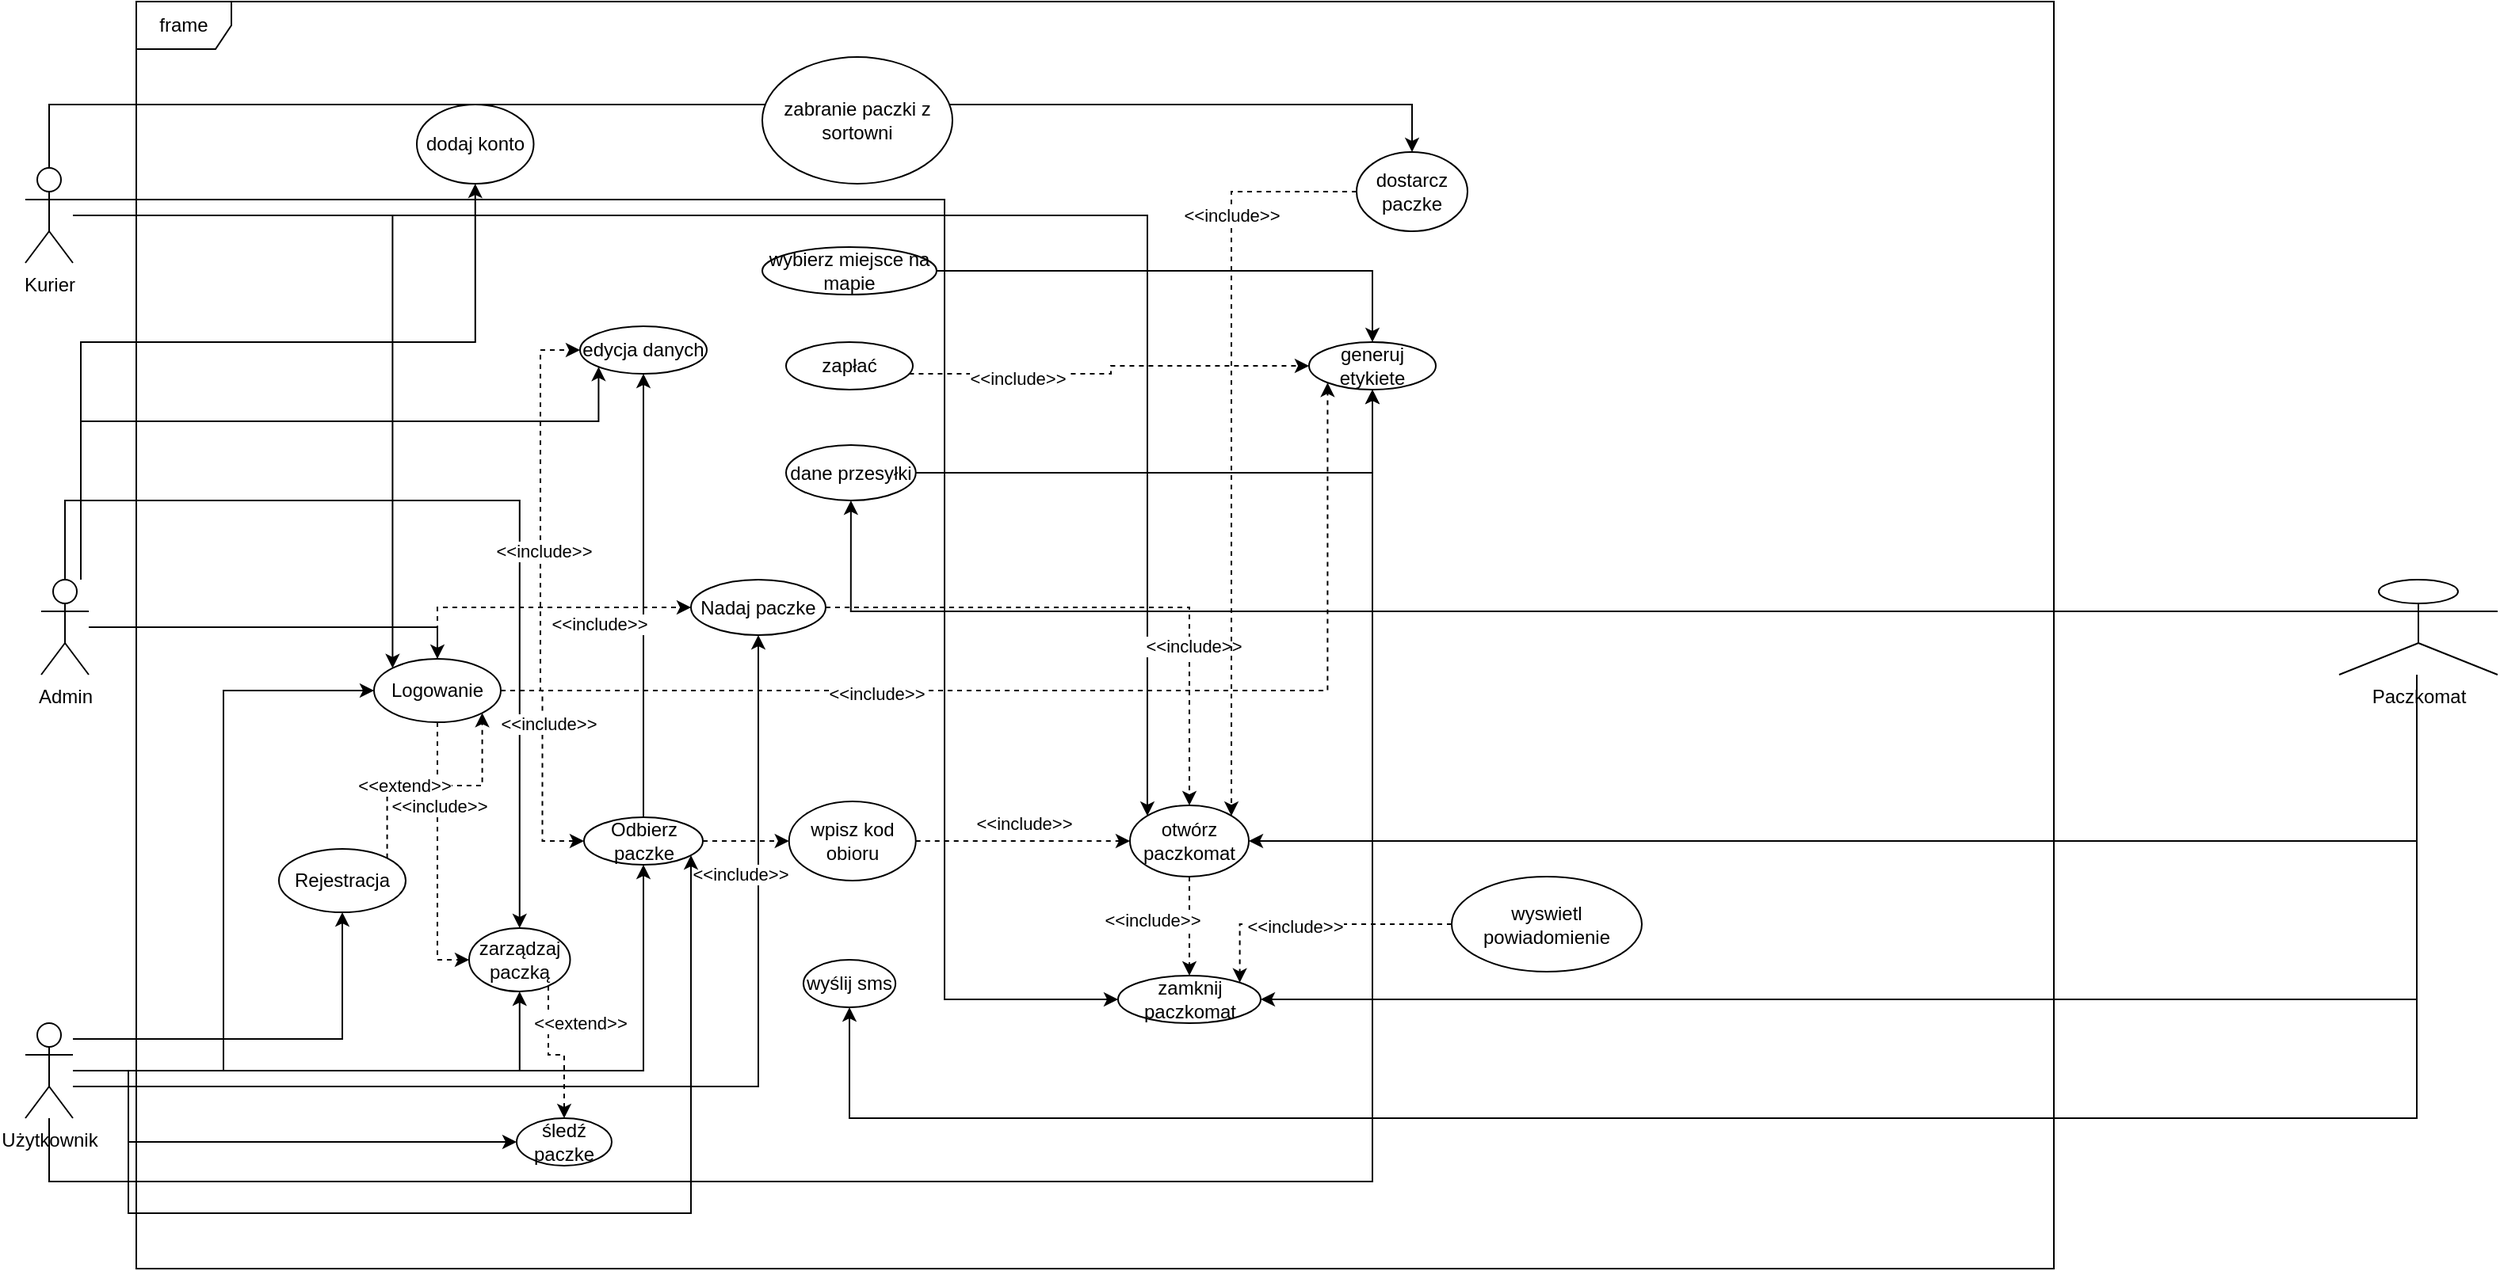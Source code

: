 <mxfile version="28.2.7">
  <diagram name="Strona-1" id="KKd2Xut5Ee4V9r5htVRU">
    <mxGraphModel grid="1" page="1" gridSize="10" guides="1" tooltips="1" connect="1" arrows="1" fold="1" pageScale="1" pageWidth="827" pageHeight="1169" math="0" shadow="0">
      <root>
        <mxCell id="0" />
        <mxCell id="1" parent="0" />
        <mxCell id="a5dJ91-_Ea5F4a9I8LIr-16" style="edgeStyle=orthogonalEdgeStyle;rounded=0;orthogonalLoop=1;jettySize=auto;html=1;entryX=0;entryY=0;entryDx=0;entryDy=0;" edge="1" parent="1" source="uLPrjtta-uE3l_ocZ1Le-1" target="a5dJ91-_Ea5F4a9I8LIr-12">
          <mxGeometry relative="1" as="geometry" />
        </mxCell>
        <mxCell id="K8V5T158YyksQDrvnsN--36" style="edgeStyle=orthogonalEdgeStyle;rounded=0;orthogonalLoop=1;jettySize=auto;html=1;entryX=0;entryY=0;entryDx=0;entryDy=0;" edge="1" parent="1" source="uLPrjtta-uE3l_ocZ1Le-1" target="a5dJ91-_Ea5F4a9I8LIr-38">
          <mxGeometry relative="1" as="geometry" />
        </mxCell>
        <mxCell id="K8V5T158YyksQDrvnsN--37" style="edgeStyle=orthogonalEdgeStyle;rounded=0;orthogonalLoop=1;jettySize=auto;html=1;entryX=0;entryY=0.5;entryDx=0;entryDy=0;" edge="1" parent="1" source="uLPrjtta-uE3l_ocZ1Le-1" target="a5dJ91-_Ea5F4a9I8LIr-43">
          <mxGeometry relative="1" as="geometry">
            <Array as="points">
              <mxPoint x="710" y="310" />
              <mxPoint x="710" y="815" />
            </Array>
          </mxGeometry>
        </mxCell>
        <mxCell id="K8V5T158YyksQDrvnsN--40" style="edgeStyle=orthogonalEdgeStyle;rounded=0;orthogonalLoop=1;jettySize=auto;html=1;entryX=0.5;entryY=0;entryDx=0;entryDy=0;" edge="1" parent="1" source="uLPrjtta-uE3l_ocZ1Le-1" target="K8V5T158YyksQDrvnsN--38">
          <mxGeometry relative="1" as="geometry">
            <Array as="points">
              <mxPoint x="145" y="250" />
              <mxPoint x="1005" y="250" />
            </Array>
          </mxGeometry>
        </mxCell>
        <mxCell id="uLPrjtta-uE3l_ocZ1Le-1" value="Kurier&lt;div&gt;&lt;br&gt;&lt;/div&gt;" style="shape=umlActor;verticalLabelPosition=bottom;verticalAlign=top;html=1;outlineConnect=0;" vertex="1" parent="1">
          <mxGeometry x="130" y="290" width="30" height="60" as="geometry" />
        </mxCell>
        <mxCell id="a5dJ91-_Ea5F4a9I8LIr-15" style="edgeStyle=orthogonalEdgeStyle;rounded=0;orthogonalLoop=1;jettySize=auto;html=1;entryX=0.5;entryY=0;entryDx=0;entryDy=0;" edge="1" parent="1" source="a5dJ91-_Ea5F4a9I8LIr-1" target="a5dJ91-_Ea5F4a9I8LIr-12">
          <mxGeometry relative="1" as="geometry" />
        </mxCell>
        <mxCell id="K8V5T158YyksQDrvnsN--18" style="edgeStyle=orthogonalEdgeStyle;rounded=0;orthogonalLoop=1;jettySize=auto;html=1;entryX=0;entryY=1;entryDx=0;entryDy=0;" edge="1" parent="1" source="a5dJ91-_Ea5F4a9I8LIr-1" target="a5dJ91-_Ea5F4a9I8LIr-33">
          <mxGeometry relative="1" as="geometry">
            <Array as="points">
              <mxPoint x="165" y="450" />
              <mxPoint x="492" y="450" />
            </Array>
          </mxGeometry>
        </mxCell>
        <mxCell id="K8V5T158YyksQDrvnsN--33" style="edgeStyle=orthogonalEdgeStyle;rounded=0;orthogonalLoop=1;jettySize=auto;html=1;entryX=0.5;entryY=1;entryDx=0;entryDy=0;" edge="1" parent="1" source="a5dJ91-_Ea5F4a9I8LIr-1" target="K8V5T158YyksQDrvnsN--31">
          <mxGeometry relative="1" as="geometry">
            <Array as="points">
              <mxPoint x="165" y="400" />
              <mxPoint x="414" y="400" />
            </Array>
          </mxGeometry>
        </mxCell>
        <mxCell id="K8V5T158YyksQDrvnsN--43" style="edgeStyle=orthogonalEdgeStyle;rounded=0;orthogonalLoop=1;jettySize=auto;html=1;entryX=0.5;entryY=0;entryDx=0;entryDy=0;" edge="1" parent="1" source="a5dJ91-_Ea5F4a9I8LIr-1" target="a5dJ91-_Ea5F4a9I8LIr-40">
          <mxGeometry relative="1" as="geometry">
            <Array as="points">
              <mxPoint x="442" y="500" />
            </Array>
          </mxGeometry>
        </mxCell>
        <mxCell id="a5dJ91-_Ea5F4a9I8LIr-1" value="Admin&lt;div&gt;&lt;br&gt;&lt;/div&gt;" style="shape=umlActor;verticalLabelPosition=bottom;verticalAlign=top;html=1;outlineConnect=0;" vertex="1" parent="1">
          <mxGeometry x="140" y="550" width="30" height="60" as="geometry" />
        </mxCell>
        <mxCell id="a5dJ91-_Ea5F4a9I8LIr-13" style="edgeStyle=orthogonalEdgeStyle;rounded=0;orthogonalLoop=1;jettySize=auto;html=1;entryX=0;entryY=0.5;entryDx=0;entryDy=0;" edge="1" parent="1" source="a5dJ91-_Ea5F4a9I8LIr-4" target="a5dJ91-_Ea5F4a9I8LIr-12">
          <mxGeometry relative="1" as="geometry" />
        </mxCell>
        <mxCell id="K8V5T158YyksQDrvnsN--17" style="edgeStyle=orthogonalEdgeStyle;rounded=0;orthogonalLoop=1;jettySize=auto;html=1;" edge="1" parent="1" source="a5dJ91-_Ea5F4a9I8LIr-4" target="a5dJ91-_Ea5F4a9I8LIr-56">
          <mxGeometry relative="1" as="geometry">
            <Array as="points">
              <mxPoint x="195" y="930" />
              <mxPoint x="920" y="930" />
            </Array>
          </mxGeometry>
        </mxCell>
        <mxCell id="K8V5T158YyksQDrvnsN--19" style="edgeStyle=orthogonalEdgeStyle;rounded=0;orthogonalLoop=1;jettySize=auto;html=1;" edge="1" parent="1" source="a5dJ91-_Ea5F4a9I8LIr-29" target="a5dJ91-_Ea5F4a9I8LIr-33">
          <mxGeometry relative="1" as="geometry" />
        </mxCell>
        <mxCell id="K8V5T158YyksQDrvnsN--20" style="edgeStyle=orthogonalEdgeStyle;rounded=0;orthogonalLoop=1;jettySize=auto;html=1;entryX=0.5;entryY=1;entryDx=0;entryDy=0;" edge="1" parent="1" source="a5dJ91-_Ea5F4a9I8LIr-4" target="a5dJ91-_Ea5F4a9I8LIr-27">
          <mxGeometry relative="1" as="geometry">
            <Array as="points">
              <mxPoint x="593" y="870" />
            </Array>
          </mxGeometry>
        </mxCell>
        <mxCell id="K8V5T158YyksQDrvnsN--26" style="edgeStyle=orthogonalEdgeStyle;rounded=0;orthogonalLoop=1;jettySize=auto;html=1;" edge="1" parent="1" source="a5dJ91-_Ea5F4a9I8LIr-4" target="a5dJ91-_Ea5F4a9I8LIr-29">
          <mxGeometry relative="1" as="geometry" />
        </mxCell>
        <mxCell id="K8V5T158YyksQDrvnsN--27" style="edgeStyle=orthogonalEdgeStyle;rounded=0;orthogonalLoop=1;jettySize=auto;html=1;" edge="1" parent="1" source="a5dJ91-_Ea5F4a9I8LIr-4" target="a5dJ91-_Ea5F4a9I8LIr-40">
          <mxGeometry relative="1" as="geometry" />
        </mxCell>
        <mxCell id="K8V5T158YyksQDrvnsN--28" style="edgeStyle=orthogonalEdgeStyle;rounded=0;orthogonalLoop=1;jettySize=auto;html=1;" edge="1" parent="1" source="a5dJ91-_Ea5F4a9I8LIr-4" target="a5dJ91-_Ea5F4a9I8LIr-48">
          <mxGeometry relative="1" as="geometry">
            <Array as="points">
              <mxPoint x="195" y="905" />
            </Array>
          </mxGeometry>
        </mxCell>
        <mxCell id="a5dJ91-_Ea5F4a9I8LIr-4" value="Użytkownik&lt;div&gt;&lt;br&gt;&lt;/div&gt;" style="shape=umlActor;verticalLabelPosition=bottom;verticalAlign=top;html=1;outlineConnect=0;" vertex="1" parent="1">
          <mxGeometry x="130" y="830" width="30" height="60" as="geometry" />
        </mxCell>
        <mxCell id="K8V5T158YyksQDrvnsN--34" style="edgeStyle=orthogonalEdgeStyle;rounded=0;orthogonalLoop=1;jettySize=auto;html=1;entryX=1;entryY=0.5;entryDx=0;entryDy=0;" edge="1" parent="1" source="a5dJ91-_Ea5F4a9I8LIr-7" target="a5dJ91-_Ea5F4a9I8LIr-43">
          <mxGeometry relative="1" as="geometry">
            <Array as="points">
              <mxPoint x="1639" y="815" />
            </Array>
          </mxGeometry>
        </mxCell>
        <mxCell id="K8V5T158YyksQDrvnsN--35" style="edgeStyle=orthogonalEdgeStyle;rounded=0;orthogonalLoop=1;jettySize=auto;html=1;entryX=1;entryY=0.5;entryDx=0;entryDy=0;" edge="1" parent="1" source="a5dJ91-_Ea5F4a9I8LIr-7" target="a5dJ91-_Ea5F4a9I8LIr-38">
          <mxGeometry relative="1" as="geometry">
            <Array as="points">
              <mxPoint x="1639" y="715" />
            </Array>
          </mxGeometry>
        </mxCell>
        <mxCell id="K8V5T158YyksQDrvnsN--47" style="edgeStyle=orthogonalEdgeStyle;rounded=0;orthogonalLoop=1;jettySize=auto;html=1;entryX=0.5;entryY=1;entryDx=0;entryDy=0;" edge="1" parent="1" source="a5dJ91-_Ea5F4a9I8LIr-7" target="K8V5T158YyksQDrvnsN--45">
          <mxGeometry relative="1" as="geometry">
            <Array as="points">
              <mxPoint x="1639" y="890" />
              <mxPoint x="650" y="890" />
            </Array>
          </mxGeometry>
        </mxCell>
        <mxCell id="_79zXWCnHc2wtlA1qygs-7" style="edgeStyle=orthogonalEdgeStyle;rounded=0;orthogonalLoop=1;jettySize=auto;html=1;exitX=0;exitY=0.333;exitDx=0;exitDy=0;exitPerimeter=0;entryX=0.5;entryY=1;entryDx=0;entryDy=0;" edge="1" parent="1" source="a5dJ91-_Ea5F4a9I8LIr-7" target="a5dJ91-_Ea5F4a9I8LIr-60">
          <mxGeometry relative="1" as="geometry" />
        </mxCell>
        <mxCell id="a5dJ91-_Ea5F4a9I8LIr-7" value="Paczkomat&lt;div&gt;&lt;br&gt;&lt;/div&gt;" style="shape=umlActor;verticalLabelPosition=bottom;verticalAlign=top;html=1;outlineConnect=0;" vertex="1" parent="1">
          <mxGeometry x="1590" y="550" width="100" height="60" as="geometry" />
        </mxCell>
        <mxCell id="a5dJ91-_Ea5F4a9I8LIr-28" style="edgeStyle=orthogonalEdgeStyle;rounded=0;orthogonalLoop=1;jettySize=auto;html=1;entryX=0;entryY=0.5;entryDx=0;entryDy=0;dashed=1;" edge="1" parent="1" source="a5dJ91-_Ea5F4a9I8LIr-12" target="a5dJ91-_Ea5F4a9I8LIr-27">
          <mxGeometry relative="1" as="geometry">
            <Array as="points">
              <mxPoint x="390" y="568" />
            </Array>
          </mxGeometry>
        </mxCell>
        <mxCell id="_79zXWCnHc2wtlA1qygs-24" value="&amp;lt;&amp;lt;include&amp;gt;&amp;gt;" style="edgeLabel;html=1;align=center;verticalAlign=middle;resizable=0;points=[];" connectable="0" vertex="1" parent="a5dJ91-_Ea5F4a9I8LIr-28">
          <mxGeometry x="0.399" y="-2" relative="1" as="geometry">
            <mxPoint y="8" as="offset" />
          </mxGeometry>
        </mxCell>
        <mxCell id="a5dJ91-_Ea5F4a9I8LIr-31" style="edgeStyle=orthogonalEdgeStyle;rounded=0;orthogonalLoop=1;jettySize=auto;html=1;entryX=0;entryY=0.5;entryDx=0;entryDy=0;dashed=1;" edge="1" parent="1" source="a5dJ91-_Ea5F4a9I8LIr-12" target="a5dJ91-_Ea5F4a9I8LIr-29">
          <mxGeometry relative="1" as="geometry" />
        </mxCell>
        <mxCell id="_79zXWCnHc2wtlA1qygs-41" value="&amp;lt;&amp;lt;include&amp;gt;&amp;gt;" style="edgeLabel;html=1;align=center;verticalAlign=middle;resizable=0;points=[];" connectable="0" vertex="1" parent="a5dJ91-_Ea5F4a9I8LIr-31">
          <mxGeometry x="-0.372" y="3" relative="1" as="geometry">
            <mxPoint as="offset" />
          </mxGeometry>
        </mxCell>
        <mxCell id="a5dJ91-_Ea5F4a9I8LIr-34" style="edgeStyle=orthogonalEdgeStyle;rounded=0;orthogonalLoop=1;jettySize=auto;html=1;entryX=0;entryY=0.5;entryDx=0;entryDy=0;dashed=1;" edge="1" parent="1" source="a5dJ91-_Ea5F4a9I8LIr-12" target="a5dJ91-_Ea5F4a9I8LIr-33">
          <mxGeometry relative="1" as="geometry" />
        </mxCell>
        <mxCell id="_79zXWCnHc2wtlA1qygs-42" value="&amp;lt;&amp;lt;include&amp;gt;&amp;gt;" style="edgeLabel;html=1;align=center;verticalAlign=middle;resizable=0;points=[];" connectable="0" vertex="1" parent="a5dJ91-_Ea5F4a9I8LIr-34">
          <mxGeometry x="-0.143" y="-2" relative="1" as="geometry">
            <mxPoint as="offset" />
          </mxGeometry>
        </mxCell>
        <mxCell id="a5dJ91-_Ea5F4a9I8LIr-41" style="edgeStyle=orthogonalEdgeStyle;rounded=0;orthogonalLoop=1;jettySize=auto;html=1;entryX=0;entryY=0.5;entryDx=0;entryDy=0;dashed=1;" edge="1" parent="1" source="a5dJ91-_Ea5F4a9I8LIr-12" target="a5dJ91-_Ea5F4a9I8LIr-40">
          <mxGeometry relative="1" as="geometry" />
        </mxCell>
        <mxCell id="_79zXWCnHc2wtlA1qygs-25" value="&amp;lt;&amp;lt;include&amp;gt;&amp;gt;" style="edgeLabel;html=1;align=center;verticalAlign=middle;resizable=0;points=[];" connectable="0" vertex="1" parent="a5dJ91-_Ea5F4a9I8LIr-41">
          <mxGeometry x="-0.377" y="1" relative="1" as="geometry">
            <mxPoint as="offset" />
          </mxGeometry>
        </mxCell>
        <mxCell id="K8V5T158YyksQDrvnsN--21" style="edgeStyle=orthogonalEdgeStyle;rounded=0;orthogonalLoop=1;jettySize=auto;html=1;entryX=0;entryY=1;entryDx=0;entryDy=0;dashed=1;" edge="1" parent="1" source="a5dJ91-_Ea5F4a9I8LIr-12" target="a5dJ91-_Ea5F4a9I8LIr-56">
          <mxGeometry relative="1" as="geometry" />
        </mxCell>
        <mxCell id="_79zXWCnHc2wtlA1qygs-23" value="&amp;lt;&amp;lt;include&amp;gt;&amp;gt;" style="edgeLabel;html=1;align=center;verticalAlign=middle;resizable=0;points=[];" connectable="0" vertex="1" parent="K8V5T158YyksQDrvnsN--21">
          <mxGeometry x="-0.335" y="-2" relative="1" as="geometry">
            <mxPoint x="-1" as="offset" />
          </mxGeometry>
        </mxCell>
        <mxCell id="a5dJ91-_Ea5F4a9I8LIr-12" value="Logowanie" style="ellipse;whiteSpace=wrap;html=1;" vertex="1" parent="1">
          <mxGeometry x="350" y="600" width="80" height="40" as="geometry" />
        </mxCell>
        <mxCell id="_79zXWCnHc2wtlA1qygs-45" style="edgeStyle=orthogonalEdgeStyle;rounded=0;orthogonalLoop=1;jettySize=auto;html=1;exitX=1;exitY=0;exitDx=0;exitDy=0;entryX=1;entryY=1;entryDx=0;entryDy=0;dashed=1;" edge="1" parent="1" source="a5dJ91-_Ea5F4a9I8LIr-17" target="a5dJ91-_Ea5F4a9I8LIr-12">
          <mxGeometry relative="1" as="geometry" />
        </mxCell>
        <mxCell id="_79zXWCnHc2wtlA1qygs-46" value="&amp;lt;&amp;lt;extend&amp;gt;&amp;gt;" style="edgeLabel;html=1;align=center;verticalAlign=middle;resizable=0;points=[];" connectable="0" vertex="1" parent="_79zXWCnHc2wtlA1qygs-45">
          <mxGeometry x="-0.263" relative="1" as="geometry">
            <mxPoint as="offset" />
          </mxGeometry>
        </mxCell>
        <mxCell id="a5dJ91-_Ea5F4a9I8LIr-17" value="Rejestracja" style="ellipse;whiteSpace=wrap;html=1;" vertex="1" parent="1">
          <mxGeometry x="290" y="720" width="80" height="40" as="geometry" />
        </mxCell>
        <mxCell id="a5dJ91-_Ea5F4a9I8LIr-51" style="edgeStyle=orthogonalEdgeStyle;rounded=0;orthogonalLoop=1;jettySize=auto;html=1;entryX=0.5;entryY=0;entryDx=0;entryDy=0;dashed=1;" edge="1" parent="1" source="a5dJ91-_Ea5F4a9I8LIr-27" target="a5dJ91-_Ea5F4a9I8LIr-38">
          <mxGeometry relative="1" as="geometry" />
        </mxCell>
        <mxCell id="_79zXWCnHc2wtlA1qygs-40" value="&amp;lt;&amp;lt;include&amp;gt;&amp;gt;" style="edgeLabel;html=1;align=center;verticalAlign=middle;resizable=0;points=[];" connectable="0" vertex="1" parent="a5dJ91-_Ea5F4a9I8LIr-51">
          <mxGeometry x="0.431" y="2" relative="1" as="geometry">
            <mxPoint as="offset" />
          </mxGeometry>
        </mxCell>
        <mxCell id="a5dJ91-_Ea5F4a9I8LIr-27" value="Nadaj paczke" style="ellipse;whiteSpace=wrap;html=1;" vertex="1" parent="1">
          <mxGeometry x="550" y="550" width="85" height="35" as="geometry" />
        </mxCell>
        <mxCell id="K8V5T158YyksQDrvnsN--11" style="edgeStyle=orthogonalEdgeStyle;rounded=0;orthogonalLoop=1;jettySize=auto;html=1;dashed=1;" edge="1" parent="1" source="a5dJ91-_Ea5F4a9I8LIr-29" target="K8V5T158YyksQDrvnsN--8">
          <mxGeometry relative="1" as="geometry" />
        </mxCell>
        <mxCell id="_79zXWCnHc2wtlA1qygs-28" value="&amp;lt;&amp;lt;include&amp;gt;&amp;gt;" style="edgeLabel;html=1;align=center;verticalAlign=middle;resizable=0;points=[];" connectable="0" vertex="1" parent="K8V5T158YyksQDrvnsN--11">
          <mxGeometry x="-0.138" relative="1" as="geometry">
            <mxPoint y="21" as="offset" />
          </mxGeometry>
        </mxCell>
        <mxCell id="a5dJ91-_Ea5F4a9I8LIr-33" value="edycja danych" style="ellipse;whiteSpace=wrap;html=1;" vertex="1" parent="1">
          <mxGeometry x="480" y="390" width="80" height="30" as="geometry" />
        </mxCell>
        <mxCell id="a5dJ91-_Ea5F4a9I8LIr-57" value="" style="edgeStyle=orthogonalEdgeStyle;rounded=0;orthogonalLoop=1;jettySize=auto;html=1;dashed=1;" edge="1" parent="1" source="a5dJ91-_Ea5F4a9I8LIr-35" target="a5dJ91-_Ea5F4a9I8LIr-56">
          <mxGeometry relative="1" as="geometry">
            <Array as="points">
              <mxPoint x="815" y="420" />
              <mxPoint x="815" y="415" />
            </Array>
          </mxGeometry>
        </mxCell>
        <mxCell id="_79zXWCnHc2wtlA1qygs-22" value="&amp;lt;&amp;lt;include&amp;gt;&amp;gt;" style="edgeLabel;html=1;align=center;verticalAlign=middle;resizable=0;points=[];" connectable="0" vertex="1" parent="a5dJ91-_Ea5F4a9I8LIr-57">
          <mxGeometry x="-0.468" y="-3" relative="1" as="geometry">
            <mxPoint as="offset" />
          </mxGeometry>
        </mxCell>
        <mxCell id="a5dJ91-_Ea5F4a9I8LIr-35" value="zapłać" style="ellipse;whiteSpace=wrap;html=1;" vertex="1" parent="1">
          <mxGeometry x="610" y="400" width="80" height="30" as="geometry" />
        </mxCell>
        <mxCell id="a5dJ91-_Ea5F4a9I8LIr-44" style="edgeStyle=orthogonalEdgeStyle;rounded=0;orthogonalLoop=1;jettySize=auto;html=1;dashed=1;" edge="1" parent="1" source="a5dJ91-_Ea5F4a9I8LIr-38" target="a5dJ91-_Ea5F4a9I8LIr-43">
          <mxGeometry relative="1" as="geometry" />
        </mxCell>
        <mxCell id="_79zXWCnHc2wtlA1qygs-30" value="&amp;lt;&amp;lt;include&amp;gt;&amp;gt;" style="edgeLabel;html=1;align=center;verticalAlign=middle;resizable=0;points=[];" connectable="0" vertex="1" parent="a5dJ91-_Ea5F4a9I8LIr-44">
          <mxGeometry x="-0.138" y="-1" relative="1" as="geometry">
            <mxPoint x="-23" as="offset" />
          </mxGeometry>
        </mxCell>
        <mxCell id="a5dJ91-_Ea5F4a9I8LIr-38" value="otwórz paczkomat" style="ellipse;whiteSpace=wrap;html=1;" vertex="1" parent="1">
          <mxGeometry x="827" y="692.5" width="75" height="45" as="geometry" />
        </mxCell>
        <mxCell id="a5dJ91-_Ea5F4a9I8LIr-49" style="edgeStyle=orthogonalEdgeStyle;rounded=0;orthogonalLoop=1;jettySize=auto;html=1;dashed=1;" edge="1" parent="1" source="a5dJ91-_Ea5F4a9I8LIr-40" target="a5dJ91-_Ea5F4a9I8LIr-48">
          <mxGeometry relative="1" as="geometry">
            <Array as="points">
              <mxPoint x="460" y="850" />
              <mxPoint x="470" y="850" />
            </Array>
          </mxGeometry>
        </mxCell>
        <mxCell id="_79zXWCnHc2wtlA1qygs-39" value="&amp;lt;&amp;lt;extend&amp;gt;&amp;gt;" style="edgeLabel;html=1;align=center;verticalAlign=middle;resizable=0;points=[];" connectable="0" vertex="1" parent="a5dJ91-_Ea5F4a9I8LIr-49">
          <mxGeometry x="-0.327" relative="1" as="geometry">
            <mxPoint x="20" y="-8" as="offset" />
          </mxGeometry>
        </mxCell>
        <mxCell id="a5dJ91-_Ea5F4a9I8LIr-40" value="zarządzaj paczką" style="ellipse;whiteSpace=wrap;html=1;" vertex="1" parent="1">
          <mxGeometry x="410" y="770" width="63.75" height="40" as="geometry" />
        </mxCell>
        <mxCell id="a5dJ91-_Ea5F4a9I8LIr-43" value="zamknij paczkomat" style="ellipse;whiteSpace=wrap;html=1;" vertex="1" parent="1">
          <mxGeometry x="819.5" y="800" width="90" height="30" as="geometry" />
        </mxCell>
        <mxCell id="a5dJ91-_Ea5F4a9I8LIr-48" value="śledź paczke" style="ellipse;whiteSpace=wrap;html=1;" vertex="1" parent="1">
          <mxGeometry x="440" y="890" width="60" height="30" as="geometry" />
        </mxCell>
        <mxCell id="a5dJ91-_Ea5F4a9I8LIr-56" value="generuj etykiete" style="ellipse;whiteSpace=wrap;html=1;" vertex="1" parent="1">
          <mxGeometry x="940" y="400" width="80" height="30" as="geometry" />
        </mxCell>
        <mxCell id="K8V5T158YyksQDrvnsN--22" style="edgeStyle=orthogonalEdgeStyle;rounded=0;orthogonalLoop=1;jettySize=auto;html=1;" edge="1" parent="1" source="a5dJ91-_Ea5F4a9I8LIr-59" target="a5dJ91-_Ea5F4a9I8LIr-56">
          <mxGeometry relative="1" as="geometry" />
        </mxCell>
        <mxCell id="a5dJ91-_Ea5F4a9I8LIr-59" value="wybierz miejsce na mapie" style="ellipse;whiteSpace=wrap;html=1;" vertex="1" parent="1">
          <mxGeometry x="595" y="340" width="110" height="30" as="geometry" />
        </mxCell>
        <mxCell id="K8V5T158YyksQDrvnsN--23" style="edgeStyle=orthogonalEdgeStyle;rounded=0;orthogonalLoop=1;jettySize=auto;html=1;" edge="1" parent="1" source="a5dJ91-_Ea5F4a9I8LIr-60" target="a5dJ91-_Ea5F4a9I8LIr-56">
          <mxGeometry relative="1" as="geometry" />
        </mxCell>
        <mxCell id="a5dJ91-_Ea5F4a9I8LIr-60" value="dane przesyłki" style="ellipse;whiteSpace=wrap;html=1;" vertex="1" parent="1">
          <mxGeometry x="610" y="465" width="81.87" height="35" as="geometry" />
        </mxCell>
        <mxCell id="K8V5T158YyksQDrvnsN--10" style="edgeStyle=orthogonalEdgeStyle;rounded=0;orthogonalLoop=1;jettySize=auto;html=1;entryX=0;entryY=0.5;entryDx=0;entryDy=0;dashed=1;" edge="1" parent="1" source="K8V5T158YyksQDrvnsN--8" target="a5dJ91-_Ea5F4a9I8LIr-38">
          <mxGeometry relative="1" as="geometry" />
        </mxCell>
        <mxCell id="_79zXWCnHc2wtlA1qygs-29" value="&amp;lt;&amp;lt;include&amp;gt;&amp;gt;" style="edgeLabel;html=1;align=center;verticalAlign=middle;resizable=0;points=[];" connectable="0" vertex="1" parent="K8V5T158YyksQDrvnsN--10">
          <mxGeometry x="0.01" relative="1" as="geometry">
            <mxPoint y="-11" as="offset" />
          </mxGeometry>
        </mxCell>
        <mxCell id="K8V5T158YyksQDrvnsN--8" value="wpisz kod obioru" style="ellipse;whiteSpace=wrap;html=1;" vertex="1" parent="1">
          <mxGeometry x="611.87" y="690" width="80" height="50" as="geometry" />
        </mxCell>
        <mxCell id="K8V5T158YyksQDrvnsN--15" style="edgeStyle=orthogonalEdgeStyle;rounded=0;orthogonalLoop=1;jettySize=auto;html=1;entryX=0.5;entryY=1;entryDx=0;entryDy=0;" edge="1" parent="1" source="a5dJ91-_Ea5F4a9I8LIr-4" target="a5dJ91-_Ea5F4a9I8LIr-17">
          <mxGeometry relative="1" as="geometry">
            <mxPoint x="344.91" y="749.98" as="targetPoint" />
            <Array as="points">
              <mxPoint x="330" y="840" />
            </Array>
          </mxGeometry>
        </mxCell>
        <mxCell id="K8V5T158YyksQDrvnsN--16" value="frame" style="shape=umlFrame;whiteSpace=wrap;html=1;pointerEvents=0;" vertex="1" parent="1">
          <mxGeometry x="200" y="185" width="1210" height="800" as="geometry" />
        </mxCell>
        <mxCell id="K8V5T158YyksQDrvnsN--25" value="" style="edgeStyle=orthogonalEdgeStyle;rounded=0;orthogonalLoop=1;jettySize=auto;html=1;" edge="1" parent="1" source="a5dJ91-_Ea5F4a9I8LIr-4" target="a5dJ91-_Ea5F4a9I8LIr-29">
          <mxGeometry relative="1" as="geometry">
            <mxPoint x="210" y="860" as="sourcePoint" />
            <mxPoint x="520" y="500" as="targetPoint" />
            <Array as="points">
              <mxPoint x="195" y="950" />
              <mxPoint x="550" y="950" />
            </Array>
          </mxGeometry>
        </mxCell>
        <mxCell id="a5dJ91-_Ea5F4a9I8LIr-29" value="Odbierz paczke" style="ellipse;whiteSpace=wrap;html=1;" vertex="1" parent="1">
          <mxGeometry x="482.5" y="700" width="75" height="30" as="geometry" />
        </mxCell>
        <mxCell id="K8V5T158YyksQDrvnsN--31" value="dodaj konto" style="ellipse;whiteSpace=wrap;html=1;" vertex="1" parent="1">
          <mxGeometry x="377" y="250" width="73.75" height="50" as="geometry" />
        </mxCell>
        <mxCell id="K8V5T158YyksQDrvnsN--41" style="edgeStyle=orthogonalEdgeStyle;rounded=0;orthogonalLoop=1;jettySize=auto;html=1;entryX=1;entryY=0;entryDx=0;entryDy=0;dashed=1;" edge="1" parent="1" source="K8V5T158YyksQDrvnsN--38" target="a5dJ91-_Ea5F4a9I8LIr-38">
          <mxGeometry relative="1" as="geometry" />
        </mxCell>
        <mxCell id="_79zXWCnHc2wtlA1qygs-21" value="&amp;lt;&amp;lt;include&amp;gt;&amp;gt;" style="edgeLabel;html=1;align=center;verticalAlign=middle;resizable=0;points=[];" connectable="0" vertex="1" parent="K8V5T158YyksQDrvnsN--41">
          <mxGeometry x="-0.828" y="1" relative="1" as="geometry">
            <mxPoint x="-39" y="14" as="offset" />
          </mxGeometry>
        </mxCell>
        <mxCell id="K8V5T158YyksQDrvnsN--38" value="dostarcz paczke" style="ellipse;whiteSpace=wrap;html=1;" vertex="1" parent="1">
          <mxGeometry x="970" y="280" width="70" height="50" as="geometry" />
        </mxCell>
        <mxCell id="K8V5T158YyksQDrvnsN--45" value="wyślij sms" style="ellipse;whiteSpace=wrap;html=1;" vertex="1" parent="1">
          <mxGeometry x="620.94" y="790" width="58.13" height="30" as="geometry" />
        </mxCell>
        <mxCell id="_79zXWCnHc2wtlA1qygs-27" value="zabranie paczki z sortowni" style="ellipse;whiteSpace=wrap;html=1;" vertex="1" parent="1">
          <mxGeometry x="595" y="220" width="120" height="80" as="geometry" />
        </mxCell>
        <mxCell id="_79zXWCnHc2wtlA1qygs-37" style="edgeStyle=orthogonalEdgeStyle;rounded=0;orthogonalLoop=1;jettySize=auto;html=1;exitX=0;exitY=0.5;exitDx=0;exitDy=0;entryX=1;entryY=0;entryDx=0;entryDy=0;dashed=1;" edge="1" parent="1" source="_79zXWCnHc2wtlA1qygs-32" target="a5dJ91-_Ea5F4a9I8LIr-43">
          <mxGeometry relative="1" as="geometry" />
        </mxCell>
        <mxCell id="_79zXWCnHc2wtlA1qygs-38" value="&amp;lt;&amp;lt;include&amp;gt;&amp;gt;" style="edgeLabel;html=1;align=center;verticalAlign=middle;resizable=0;points=[];" connectable="0" vertex="1" parent="_79zXWCnHc2wtlA1qygs-37">
          <mxGeometry x="0.165" y="1" relative="1" as="geometry">
            <mxPoint as="offset" />
          </mxGeometry>
        </mxCell>
        <mxCell id="_79zXWCnHc2wtlA1qygs-32" value="wyswietl powiadomienie" style="ellipse;whiteSpace=wrap;html=1;" vertex="1" parent="1">
          <mxGeometry x="1030" y="737.5" width="120" height="60" as="geometry" />
        </mxCell>
      </root>
    </mxGraphModel>
  </diagram>
</mxfile>
